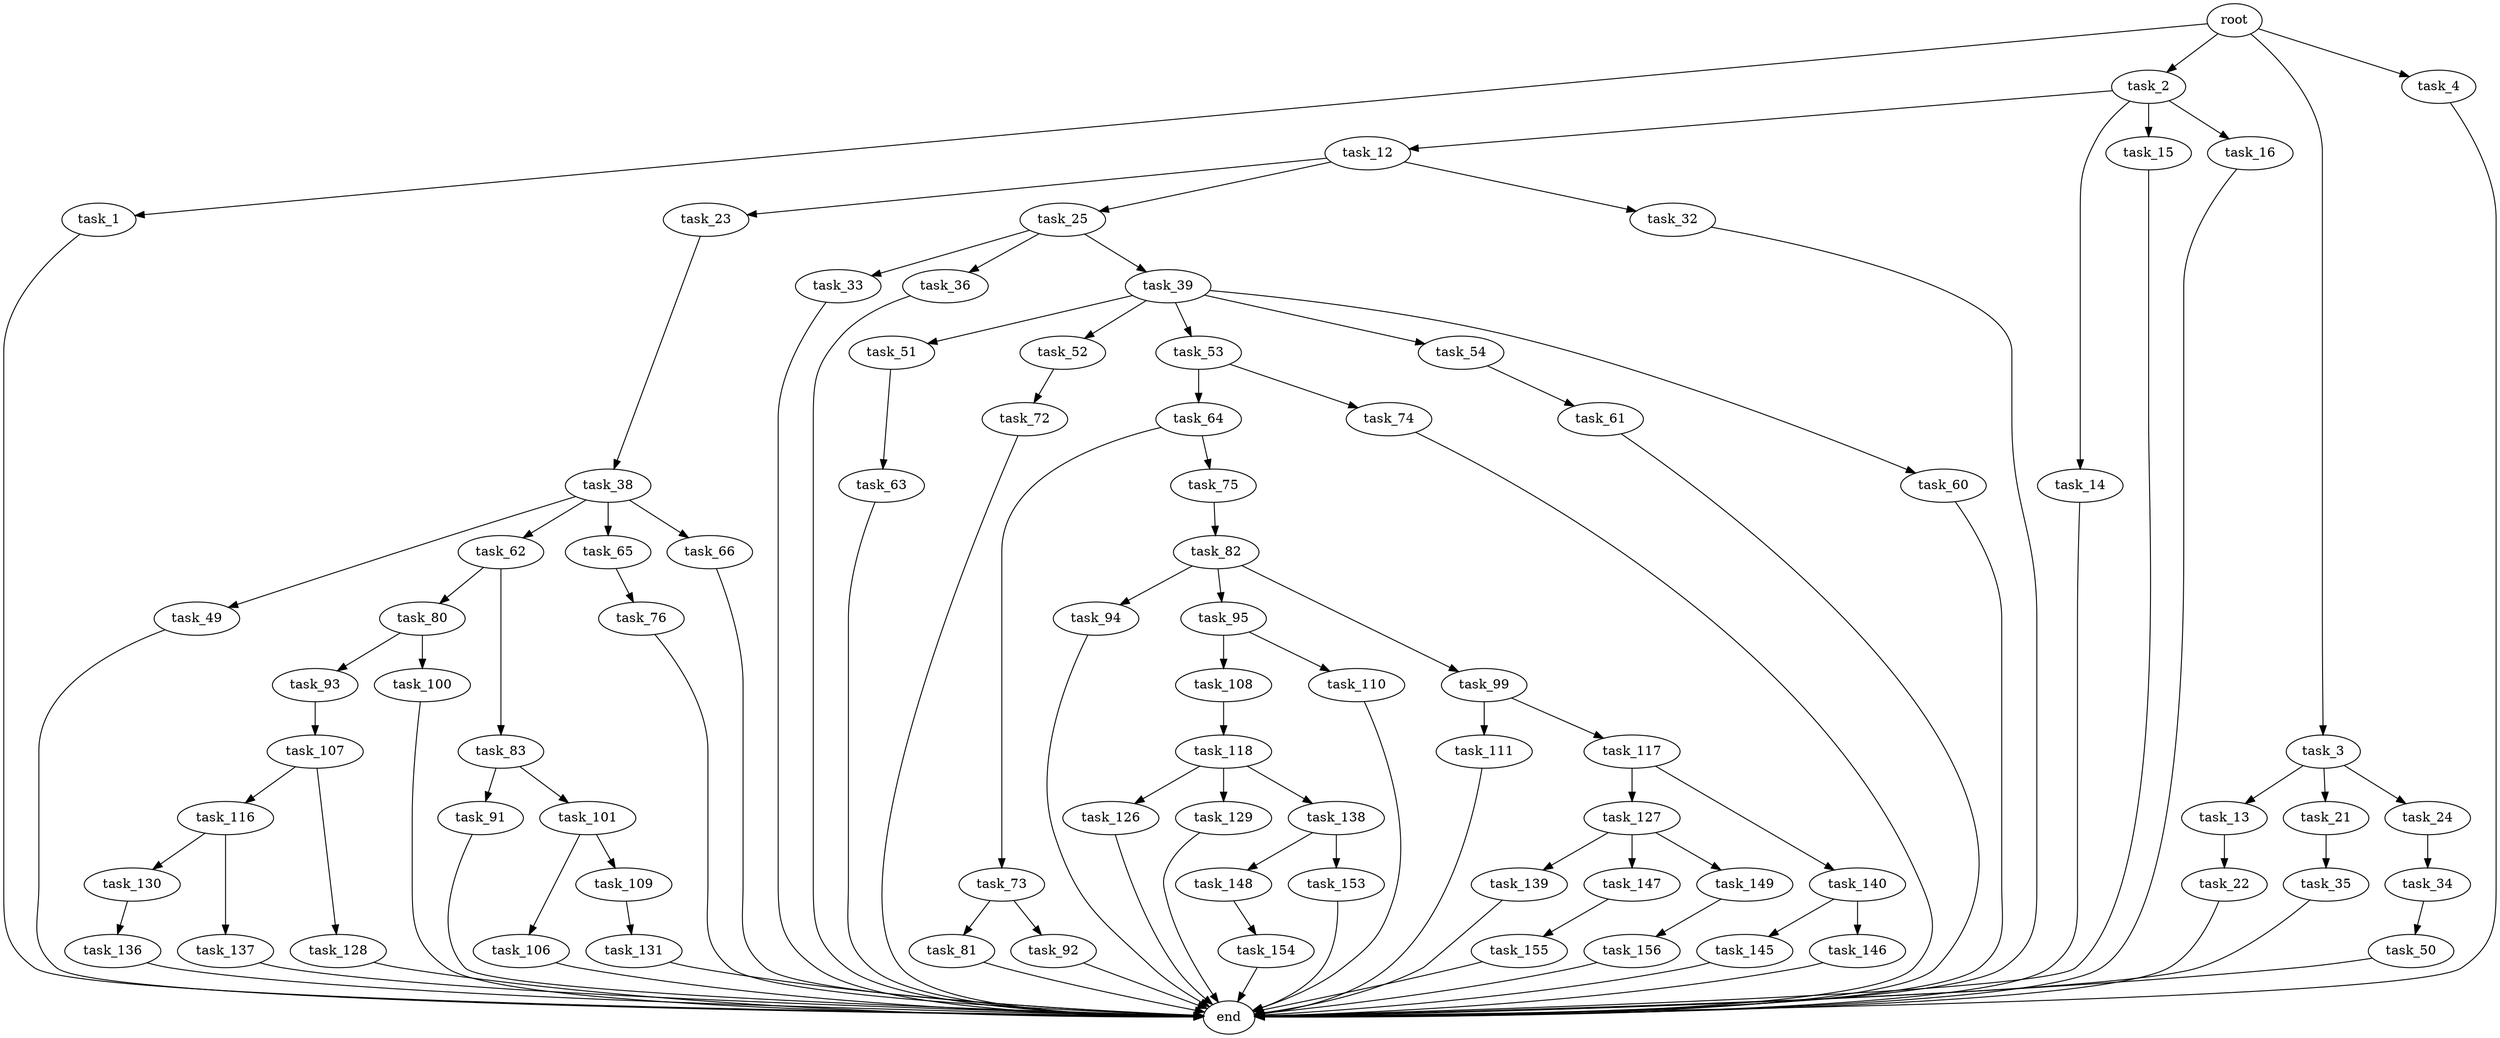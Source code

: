 digraph G {
  root [size="0.000000"];
  task_1 [size="579988704360.000000"];
  task_2 [size="347932268031.000000"];
  task_3 [size="33657906741.000000"];
  task_4 [size="40505439691.000000"];
  task_12 [size="231928233984.000000"];
  task_13 [size="1073741824000.000000"];
  task_14 [size="231928233984.000000"];
  task_15 [size="8589934592.000000"];
  task_16 [size="592468783208.000000"];
  task_21 [size="311989117386.000000"];
  task_22 [size="829067068.000000"];
  task_23 [size="450527478043.000000"];
  task_24 [size="1350475381220.000000"];
  task_25 [size="527875162.000000"];
  task_32 [size="368293445632.000000"];
  task_33 [size="4355267810.000000"];
  task_34 [size="179342182907.000000"];
  task_35 [size="115914755006.000000"];
  task_36 [size="782757789696.000000"];
  task_38 [size="210225085768.000000"];
  task_39 [size="534827292.000000"];
  task_49 [size="68719476736.000000"];
  task_50 [size="1428802922159.000000"];
  task_51 [size="4521623238.000000"];
  task_52 [size="68719476736.000000"];
  task_53 [size="527740511385.000000"];
  task_54 [size="4219499096.000000"];
  task_60 [size="582073154687.000000"];
  task_61 [size="24052916841.000000"];
  task_62 [size="29031199998.000000"];
  task_63 [size="18726513513.000000"];
  task_64 [size="448980344968.000000"];
  task_65 [size="194429597768.000000"];
  task_66 [size="1073741824000.000000"];
  task_72 [size="48566995794.000000"];
  task_73 [size="870932413439.000000"];
  task_74 [size="4072763706.000000"];
  task_75 [size="69287215500.000000"];
  task_76 [size="1073741824000.000000"];
  task_80 [size="8788435085.000000"];
  task_81 [size="19570564970.000000"];
  task_82 [size="174357304793.000000"];
  task_83 [size="8571426503.000000"];
  task_91 [size="28991029248.000000"];
  task_92 [size="590946029765.000000"];
  task_93 [size="2800072390.000000"];
  task_94 [size="368293445632.000000"];
  task_95 [size="549755813888.000000"];
  task_99 [size="782757789696.000000"];
  task_100 [size="368293445632.000000"];
  task_101 [size="1419669786034.000000"];
  task_106 [size="28991029248.000000"];
  task_107 [size="205738672476.000000"];
  task_108 [size="880898393825.000000"];
  task_109 [size="549755813888.000000"];
  task_110 [size="231928233984.000000"];
  task_111 [size="28991029248.000000"];
  task_116 [size="549755813888.000000"];
  task_117 [size="4839735575.000000"];
  task_118 [size="28991029248.000000"];
  task_126 [size="42684872853.000000"];
  task_127 [size="68719476736.000000"];
  task_128 [size="6927982548.000000"];
  task_129 [size="2132400810.000000"];
  task_130 [size="3858310627.000000"];
  task_131 [size="68719476736.000000"];
  task_136 [size="28991029248.000000"];
  task_137 [size="417790677476.000000"];
  task_138 [size="28991029248.000000"];
  task_139 [size="2034348908.000000"];
  task_140 [size="38938502889.000000"];
  task_145 [size="816061739822.000000"];
  task_146 [size="1895375456.000000"];
  task_147 [size="134217728000.000000"];
  task_148 [size="231928233984.000000"];
  task_149 [size="28991029248.000000"];
  task_153 [size="231928233984.000000"];
  task_154 [size="368293445632.000000"];
  task_155 [size="24802707418.000000"];
  task_156 [size="8589934592.000000"];
  end [size="0.000000"];

  root -> task_1 [size="1.000000"];
  root -> task_2 [size="1.000000"];
  root -> task_3 [size="1.000000"];
  root -> task_4 [size="1.000000"];
  task_1 -> end [size="1.000000"];
  task_2 -> task_12 [size="411041792.000000"];
  task_2 -> task_14 [size="411041792.000000"];
  task_2 -> task_15 [size="411041792.000000"];
  task_2 -> task_16 [size="411041792.000000"];
  task_3 -> task_13 [size="679477248.000000"];
  task_3 -> task_21 [size="679477248.000000"];
  task_3 -> task_24 [size="679477248.000000"];
  task_4 -> end [size="1.000000"];
  task_12 -> task_23 [size="301989888.000000"];
  task_12 -> task_25 [size="301989888.000000"];
  task_12 -> task_32 [size="301989888.000000"];
  task_13 -> task_22 [size="838860800.000000"];
  task_14 -> end [size="1.000000"];
  task_15 -> end [size="1.000000"];
  task_16 -> end [size="1.000000"];
  task_21 -> task_35 [size="838860800.000000"];
  task_22 -> end [size="1.000000"];
  task_23 -> task_38 [size="536870912.000000"];
  task_24 -> task_34 [size="838860800.000000"];
  task_25 -> task_33 [size="33554432.000000"];
  task_25 -> task_36 [size="33554432.000000"];
  task_25 -> task_39 [size="33554432.000000"];
  task_32 -> end [size="1.000000"];
  task_33 -> end [size="1.000000"];
  task_34 -> task_50 [size="536870912.000000"];
  task_35 -> end [size="1.000000"];
  task_36 -> end [size="1.000000"];
  task_38 -> task_49 [size="301989888.000000"];
  task_38 -> task_62 [size="301989888.000000"];
  task_38 -> task_65 [size="301989888.000000"];
  task_38 -> task_66 [size="301989888.000000"];
  task_39 -> task_51 [size="33554432.000000"];
  task_39 -> task_52 [size="33554432.000000"];
  task_39 -> task_53 [size="33554432.000000"];
  task_39 -> task_54 [size="33554432.000000"];
  task_39 -> task_60 [size="33554432.000000"];
  task_49 -> end [size="1.000000"];
  task_50 -> end [size="1.000000"];
  task_51 -> task_63 [size="209715200.000000"];
  task_52 -> task_72 [size="134217728.000000"];
  task_53 -> task_64 [size="536870912.000000"];
  task_53 -> task_74 [size="536870912.000000"];
  task_54 -> task_61 [size="209715200.000000"];
  task_60 -> end [size="1.000000"];
  task_61 -> end [size="1.000000"];
  task_62 -> task_80 [size="536870912.000000"];
  task_62 -> task_83 [size="536870912.000000"];
  task_63 -> end [size="1.000000"];
  task_64 -> task_73 [size="411041792.000000"];
  task_64 -> task_75 [size="411041792.000000"];
  task_65 -> task_76 [size="301989888.000000"];
  task_66 -> end [size="1.000000"];
  task_72 -> end [size="1.000000"];
  task_73 -> task_81 [size="838860800.000000"];
  task_73 -> task_92 [size="838860800.000000"];
  task_74 -> end [size="1.000000"];
  task_75 -> task_82 [size="134217728.000000"];
  task_76 -> end [size="1.000000"];
  task_80 -> task_93 [size="536870912.000000"];
  task_80 -> task_100 [size="536870912.000000"];
  task_81 -> end [size="1.000000"];
  task_82 -> task_94 [size="134217728.000000"];
  task_82 -> task_95 [size="134217728.000000"];
  task_82 -> task_99 [size="134217728.000000"];
  task_83 -> task_91 [size="134217728.000000"];
  task_83 -> task_101 [size="134217728.000000"];
  task_91 -> end [size="1.000000"];
  task_92 -> end [size="1.000000"];
  task_93 -> task_107 [size="75497472.000000"];
  task_94 -> end [size="1.000000"];
  task_95 -> task_108 [size="536870912.000000"];
  task_95 -> task_110 [size="536870912.000000"];
  task_99 -> task_111 [size="679477248.000000"];
  task_99 -> task_117 [size="679477248.000000"];
  task_100 -> end [size="1.000000"];
  task_101 -> task_106 [size="838860800.000000"];
  task_101 -> task_109 [size="838860800.000000"];
  task_106 -> end [size="1.000000"];
  task_107 -> task_116 [size="134217728.000000"];
  task_107 -> task_128 [size="134217728.000000"];
  task_108 -> task_118 [size="679477248.000000"];
  task_109 -> task_131 [size="536870912.000000"];
  task_110 -> end [size="1.000000"];
  task_111 -> end [size="1.000000"];
  task_116 -> task_130 [size="536870912.000000"];
  task_116 -> task_137 [size="536870912.000000"];
  task_117 -> task_127 [size="536870912.000000"];
  task_117 -> task_140 [size="536870912.000000"];
  task_118 -> task_126 [size="75497472.000000"];
  task_118 -> task_129 [size="75497472.000000"];
  task_118 -> task_138 [size="75497472.000000"];
  task_126 -> end [size="1.000000"];
  task_127 -> task_139 [size="134217728.000000"];
  task_127 -> task_147 [size="134217728.000000"];
  task_127 -> task_149 [size="134217728.000000"];
  task_128 -> end [size="1.000000"];
  task_129 -> end [size="1.000000"];
  task_130 -> task_136 [size="134217728.000000"];
  task_131 -> end [size="1.000000"];
  task_136 -> end [size="1.000000"];
  task_137 -> end [size="1.000000"];
  task_138 -> task_148 [size="75497472.000000"];
  task_138 -> task_153 [size="75497472.000000"];
  task_139 -> end [size="1.000000"];
  task_140 -> task_145 [size="838860800.000000"];
  task_140 -> task_146 [size="838860800.000000"];
  task_145 -> end [size="1.000000"];
  task_146 -> end [size="1.000000"];
  task_147 -> task_155 [size="209715200.000000"];
  task_148 -> task_154 [size="301989888.000000"];
  task_149 -> task_156 [size="75497472.000000"];
  task_153 -> end [size="1.000000"];
  task_154 -> end [size="1.000000"];
  task_155 -> end [size="1.000000"];
  task_156 -> end [size="1.000000"];
}

